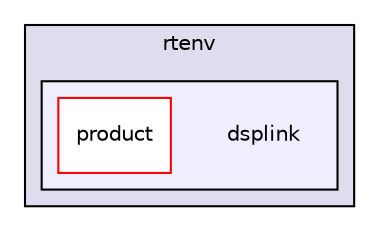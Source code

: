 digraph G {
  compound=true
  node [ fontsize=10, fontname="Helvetica"];
  edge [ labelfontsize=9, labelfontname="Helvetica"];
  subgraph clusterdir_000001 {
    graph [ bgcolor="#ddddee", pencolor="black", label="rtenv" fontname="Helvetica", fontsize=10, URL="dir_000001.html"]
  subgraph clusterdir_000002 {
    graph [ bgcolor="#eeeeff", pencolor="black", label="" URL="dir_000002.html"];
    dir_000002 [shape=plaintext label="dsplink"];
    dir_000003 [shape=box label="product" color="red" fillcolor="white" style="filled" URL="dir_000003.html"];
  }
  }
}
